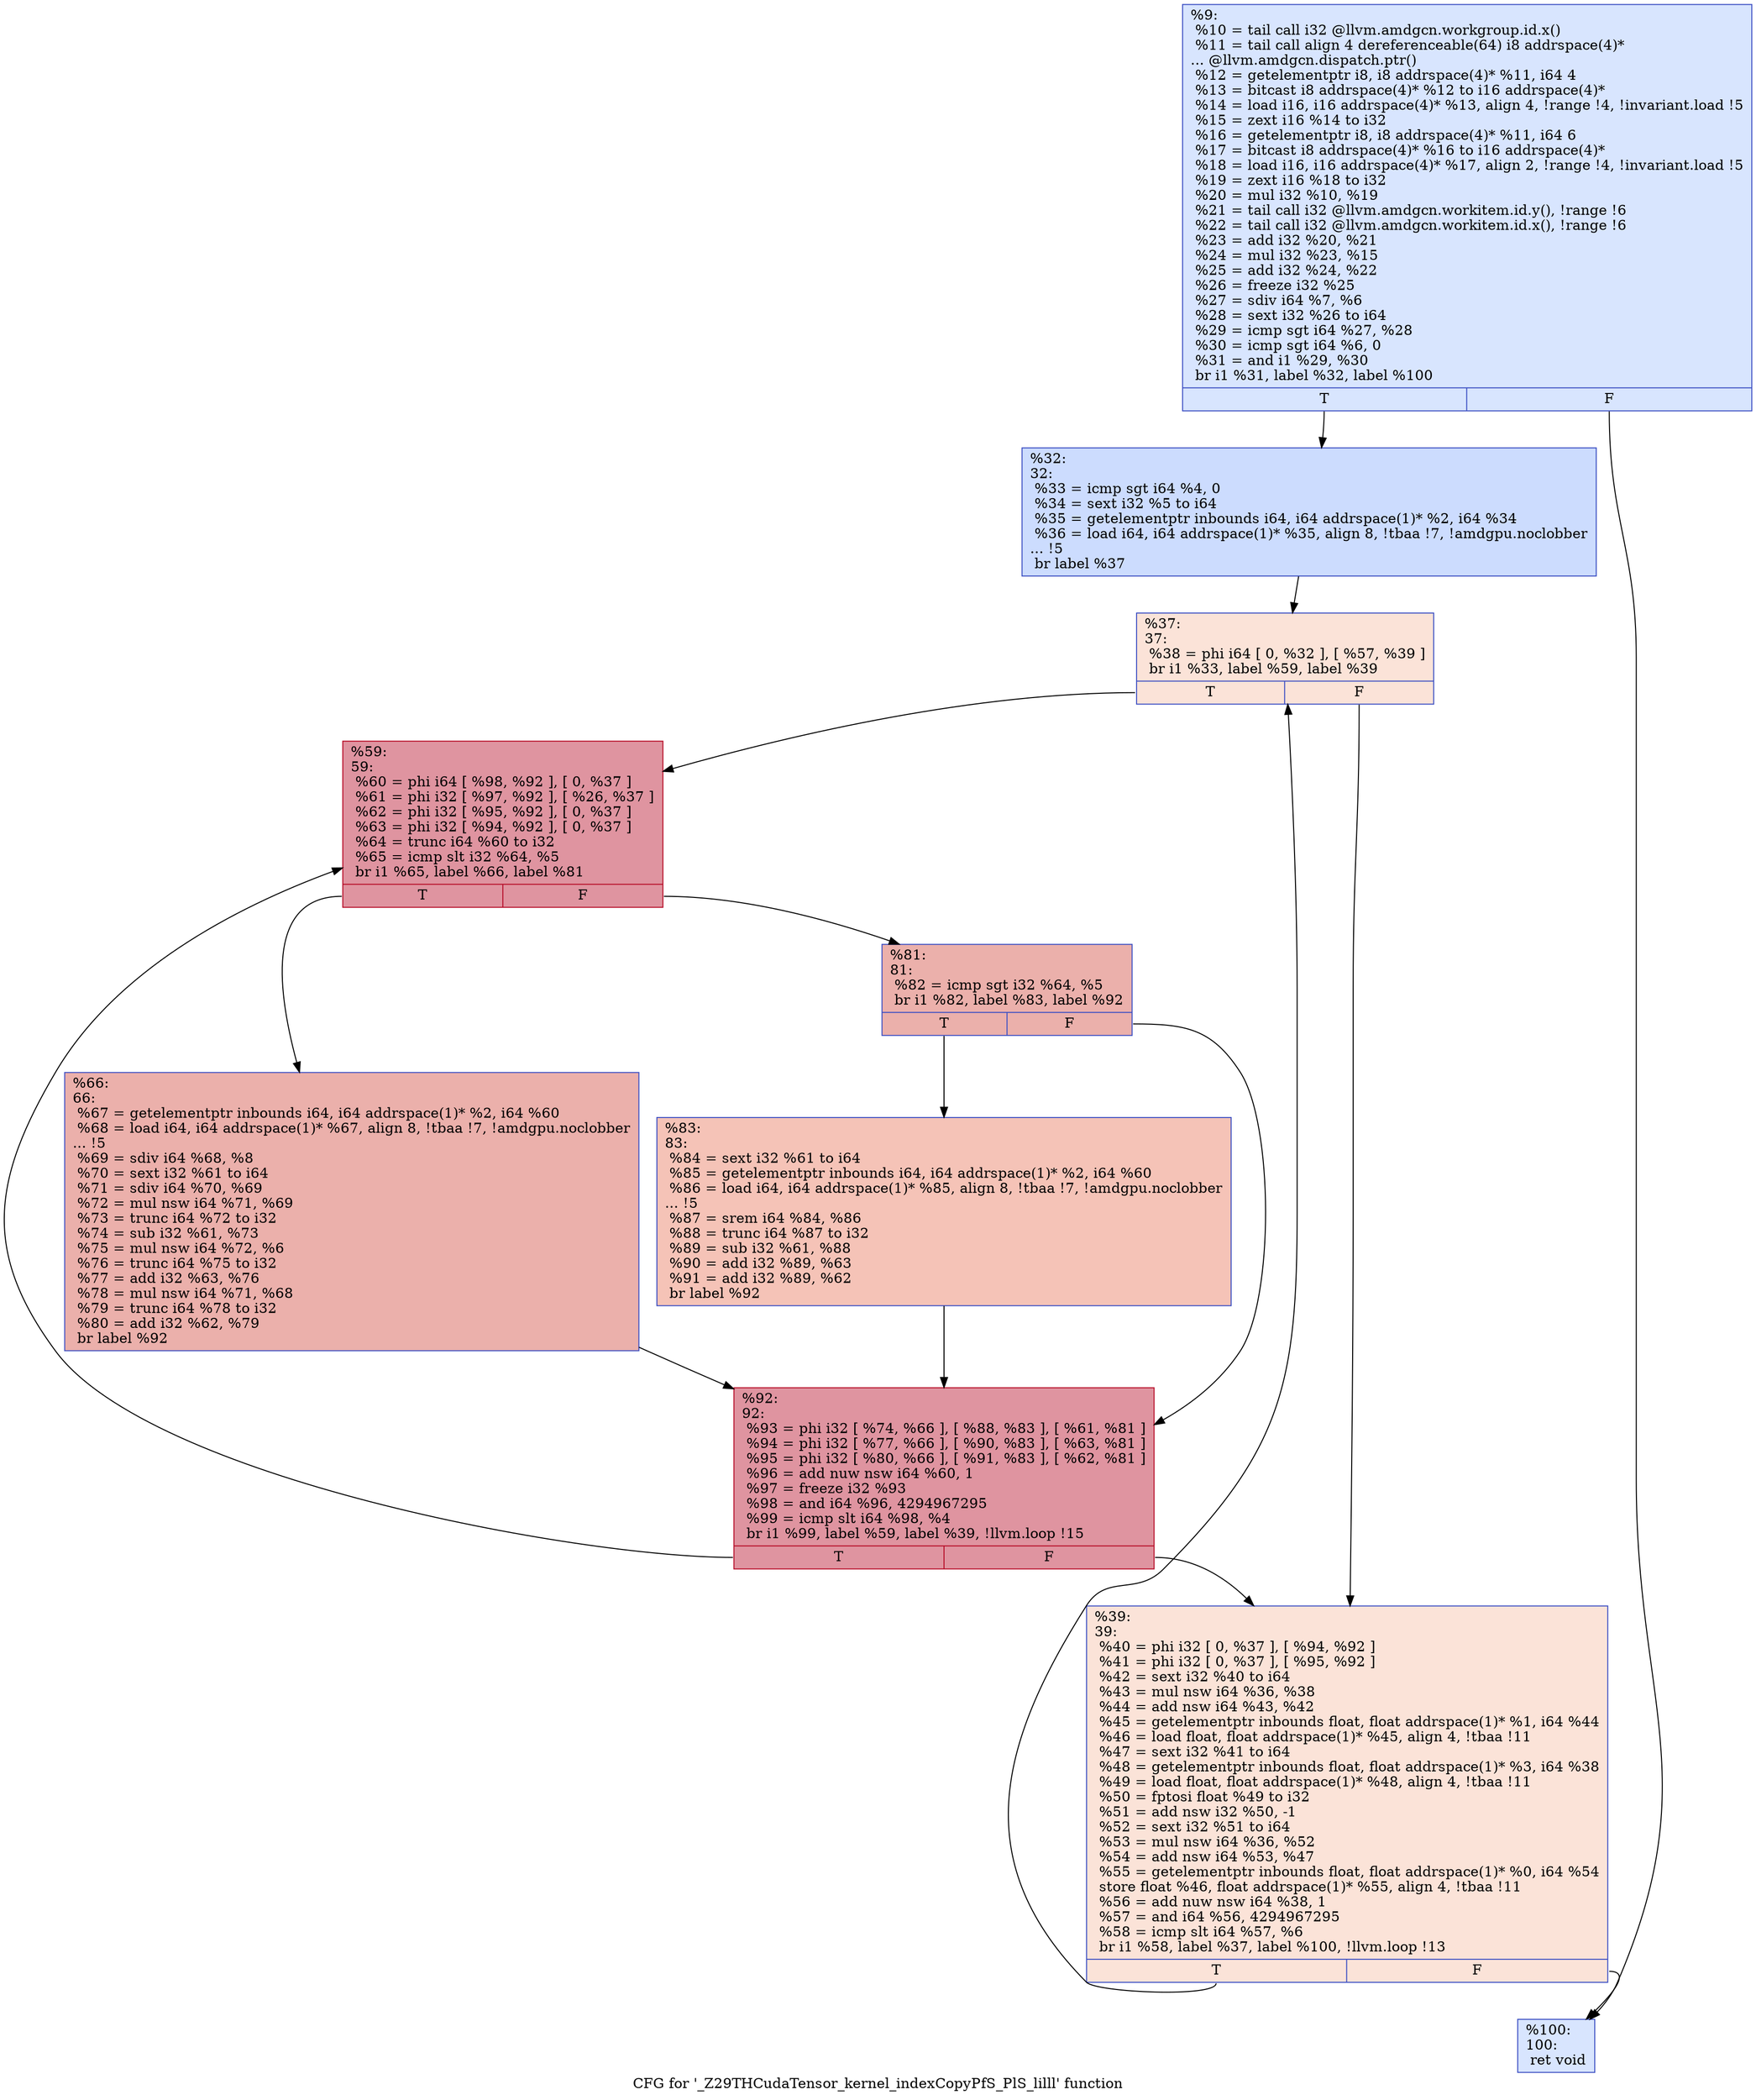 digraph "CFG for '_Z29THCudaTensor_kernel_indexCopyPfS_PlS_lilll' function" {
	label="CFG for '_Z29THCudaTensor_kernel_indexCopyPfS_PlS_lilll' function";

	Node0x5014460 [shape=record,color="#3d50c3ff", style=filled, fillcolor="#a7c5fe70",label="{%9:\l  %10 = tail call i32 @llvm.amdgcn.workgroup.id.x()\l  %11 = tail call align 4 dereferenceable(64) i8 addrspace(4)*\l... @llvm.amdgcn.dispatch.ptr()\l  %12 = getelementptr i8, i8 addrspace(4)* %11, i64 4\l  %13 = bitcast i8 addrspace(4)* %12 to i16 addrspace(4)*\l  %14 = load i16, i16 addrspace(4)* %13, align 4, !range !4, !invariant.load !5\l  %15 = zext i16 %14 to i32\l  %16 = getelementptr i8, i8 addrspace(4)* %11, i64 6\l  %17 = bitcast i8 addrspace(4)* %16 to i16 addrspace(4)*\l  %18 = load i16, i16 addrspace(4)* %17, align 2, !range !4, !invariant.load !5\l  %19 = zext i16 %18 to i32\l  %20 = mul i32 %10, %19\l  %21 = tail call i32 @llvm.amdgcn.workitem.id.y(), !range !6\l  %22 = tail call i32 @llvm.amdgcn.workitem.id.x(), !range !6\l  %23 = add i32 %20, %21\l  %24 = mul i32 %23, %15\l  %25 = add i32 %24, %22\l  %26 = freeze i32 %25\l  %27 = sdiv i64 %7, %6\l  %28 = sext i32 %26 to i64\l  %29 = icmp sgt i64 %27, %28\l  %30 = icmp sgt i64 %6, 0\l  %31 = and i1 %29, %30\l  br i1 %31, label %32, label %100\l|{<s0>T|<s1>F}}"];
	Node0x5014460:s0 -> Node0x5018970;
	Node0x5014460:s1 -> Node0x5018a00;
	Node0x5018970 [shape=record,color="#3d50c3ff", style=filled, fillcolor="#8caffe70",label="{%32:\l32:                                               \l  %33 = icmp sgt i64 %4, 0\l  %34 = sext i32 %5 to i64\l  %35 = getelementptr inbounds i64, i64 addrspace(1)* %2, i64 %34\l  %36 = load i64, i64 addrspace(1)* %35, align 8, !tbaa !7, !amdgpu.noclobber\l... !5\l  br label %37\l}"];
	Node0x5018970 -> Node0x5019010;
	Node0x5019010 [shape=record,color="#3d50c3ff", style=filled, fillcolor="#f6bfa670",label="{%37:\l37:                                               \l  %38 = phi i64 [ 0, %32 ], [ %57, %39 ]\l  br i1 %33, label %59, label %39\l|{<s0>T|<s1>F}}"];
	Node0x5019010:s0 -> Node0x5019250;
	Node0x5019010:s1 -> Node0x5019110;
	Node0x5019110 [shape=record,color="#3d50c3ff", style=filled, fillcolor="#f6bfa670",label="{%39:\l39:                                               \l  %40 = phi i32 [ 0, %37 ], [ %94, %92 ]\l  %41 = phi i32 [ 0, %37 ], [ %95, %92 ]\l  %42 = sext i32 %40 to i64\l  %43 = mul nsw i64 %36, %38\l  %44 = add nsw i64 %43, %42\l  %45 = getelementptr inbounds float, float addrspace(1)* %1, i64 %44\l  %46 = load float, float addrspace(1)* %45, align 4, !tbaa !11\l  %47 = sext i32 %41 to i64\l  %48 = getelementptr inbounds float, float addrspace(1)* %3, i64 %38\l  %49 = load float, float addrspace(1)* %48, align 4, !tbaa !11\l  %50 = fptosi float %49 to i32\l  %51 = add nsw i32 %50, -1\l  %52 = sext i32 %51 to i64\l  %53 = mul nsw i64 %36, %52\l  %54 = add nsw i64 %53, %47\l  %55 = getelementptr inbounds float, float addrspace(1)* %0, i64 %54\l  store float %46, float addrspace(1)* %55, align 4, !tbaa !11\l  %56 = add nuw nsw i64 %38, 1\l  %57 = and i64 %56, 4294967295\l  %58 = icmp slt i64 %57, %6\l  br i1 %58, label %37, label %100, !llvm.loop !13\l|{<s0>T|<s1>F}}"];
	Node0x5019110:s0 -> Node0x5019010;
	Node0x5019110:s1 -> Node0x5018a00;
	Node0x5019250 [shape=record,color="#b70d28ff", style=filled, fillcolor="#b70d2870",label="{%59:\l59:                                               \l  %60 = phi i64 [ %98, %92 ], [ 0, %37 ]\l  %61 = phi i32 [ %97, %92 ], [ %26, %37 ]\l  %62 = phi i32 [ %95, %92 ], [ 0, %37 ]\l  %63 = phi i32 [ %94, %92 ], [ 0, %37 ]\l  %64 = trunc i64 %60 to i32\l  %65 = icmp slt i32 %64, %5\l  br i1 %65, label %66, label %81\l|{<s0>T|<s1>F}}"];
	Node0x5019250:s0 -> Node0x5018bd0;
	Node0x5019250:s1 -> Node0x5018c60;
	Node0x5018bd0 [shape=record,color="#3d50c3ff", style=filled, fillcolor="#d24b4070",label="{%66:\l66:                                               \l  %67 = getelementptr inbounds i64, i64 addrspace(1)* %2, i64 %60\l  %68 = load i64, i64 addrspace(1)* %67, align 8, !tbaa !7, !amdgpu.noclobber\l... !5\l  %69 = sdiv i64 %68, %8\l  %70 = sext i32 %61 to i64\l  %71 = sdiv i64 %70, %69\l  %72 = mul nsw i64 %71, %69\l  %73 = trunc i64 %72 to i32\l  %74 = sub i32 %61, %73\l  %75 = mul nsw i64 %72, %6\l  %76 = trunc i64 %75 to i32\l  %77 = add i32 %63, %76\l  %78 = mul nsw i64 %71, %68\l  %79 = trunc i64 %78 to i32\l  %80 = add i32 %62, %79\l  br label %92\l}"];
	Node0x5018bd0 -> Node0x50193f0;
	Node0x5018c60 [shape=record,color="#3d50c3ff", style=filled, fillcolor="#d24b4070",label="{%81:\l81:                                               \l  %82 = icmp sgt i32 %64, %5\l  br i1 %82, label %83, label %92\l|{<s0>T|<s1>F}}"];
	Node0x5018c60:s0 -> Node0x5018cf0;
	Node0x5018c60:s1 -> Node0x50193f0;
	Node0x5018cf0 [shape=record,color="#3d50c3ff", style=filled, fillcolor="#e8765c70",label="{%83:\l83:                                               \l  %84 = sext i32 %61 to i64\l  %85 = getelementptr inbounds i64, i64 addrspace(1)* %2, i64 %60\l  %86 = load i64, i64 addrspace(1)* %85, align 8, !tbaa !7, !amdgpu.noclobber\l... !5\l  %87 = srem i64 %84, %86\l  %88 = trunc i64 %87 to i32\l  %89 = sub i32 %61, %88\l  %90 = add i32 %89, %63\l  %91 = add i32 %89, %62\l  br label %92\l}"];
	Node0x5018cf0 -> Node0x50193f0;
	Node0x50193f0 [shape=record,color="#b70d28ff", style=filled, fillcolor="#b70d2870",label="{%92:\l92:                                               \l  %93 = phi i32 [ %74, %66 ], [ %88, %83 ], [ %61, %81 ]\l  %94 = phi i32 [ %77, %66 ], [ %90, %83 ], [ %63, %81 ]\l  %95 = phi i32 [ %80, %66 ], [ %91, %83 ], [ %62, %81 ]\l  %96 = add nuw nsw i64 %60, 1\l  %97 = freeze i32 %93\l  %98 = and i64 %96, 4294967295\l  %99 = icmp slt i64 %98, %4\l  br i1 %99, label %59, label %39, !llvm.loop !15\l|{<s0>T|<s1>F}}"];
	Node0x50193f0:s0 -> Node0x5019250;
	Node0x50193f0:s1 -> Node0x5019110;
	Node0x5018a00 [shape=record,color="#3d50c3ff", style=filled, fillcolor="#a7c5fe70",label="{%100:\l100:                                              \l  ret void\l}"];
}

